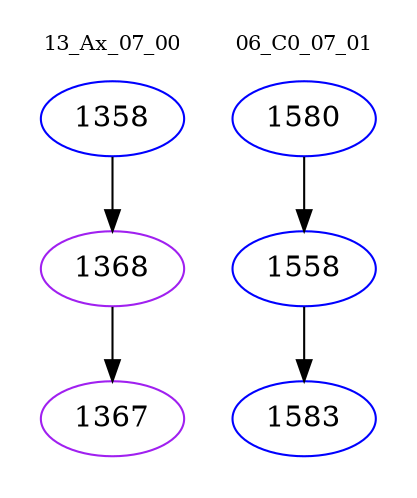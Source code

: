 digraph{
subgraph cluster_0 {
color = white
label = "13_Ax_07_00";
fontsize=10;
T0_1358 [label="1358", color="blue"]
T0_1358 -> T0_1368 [color="black"]
T0_1368 [label="1368", color="purple"]
T0_1368 -> T0_1367 [color="black"]
T0_1367 [label="1367", color="purple"]
}
subgraph cluster_1 {
color = white
label = "06_C0_07_01";
fontsize=10;
T1_1580 [label="1580", color="blue"]
T1_1580 -> T1_1558 [color="black"]
T1_1558 [label="1558", color="blue"]
T1_1558 -> T1_1583 [color="black"]
T1_1583 [label="1583", color="blue"]
}
}
